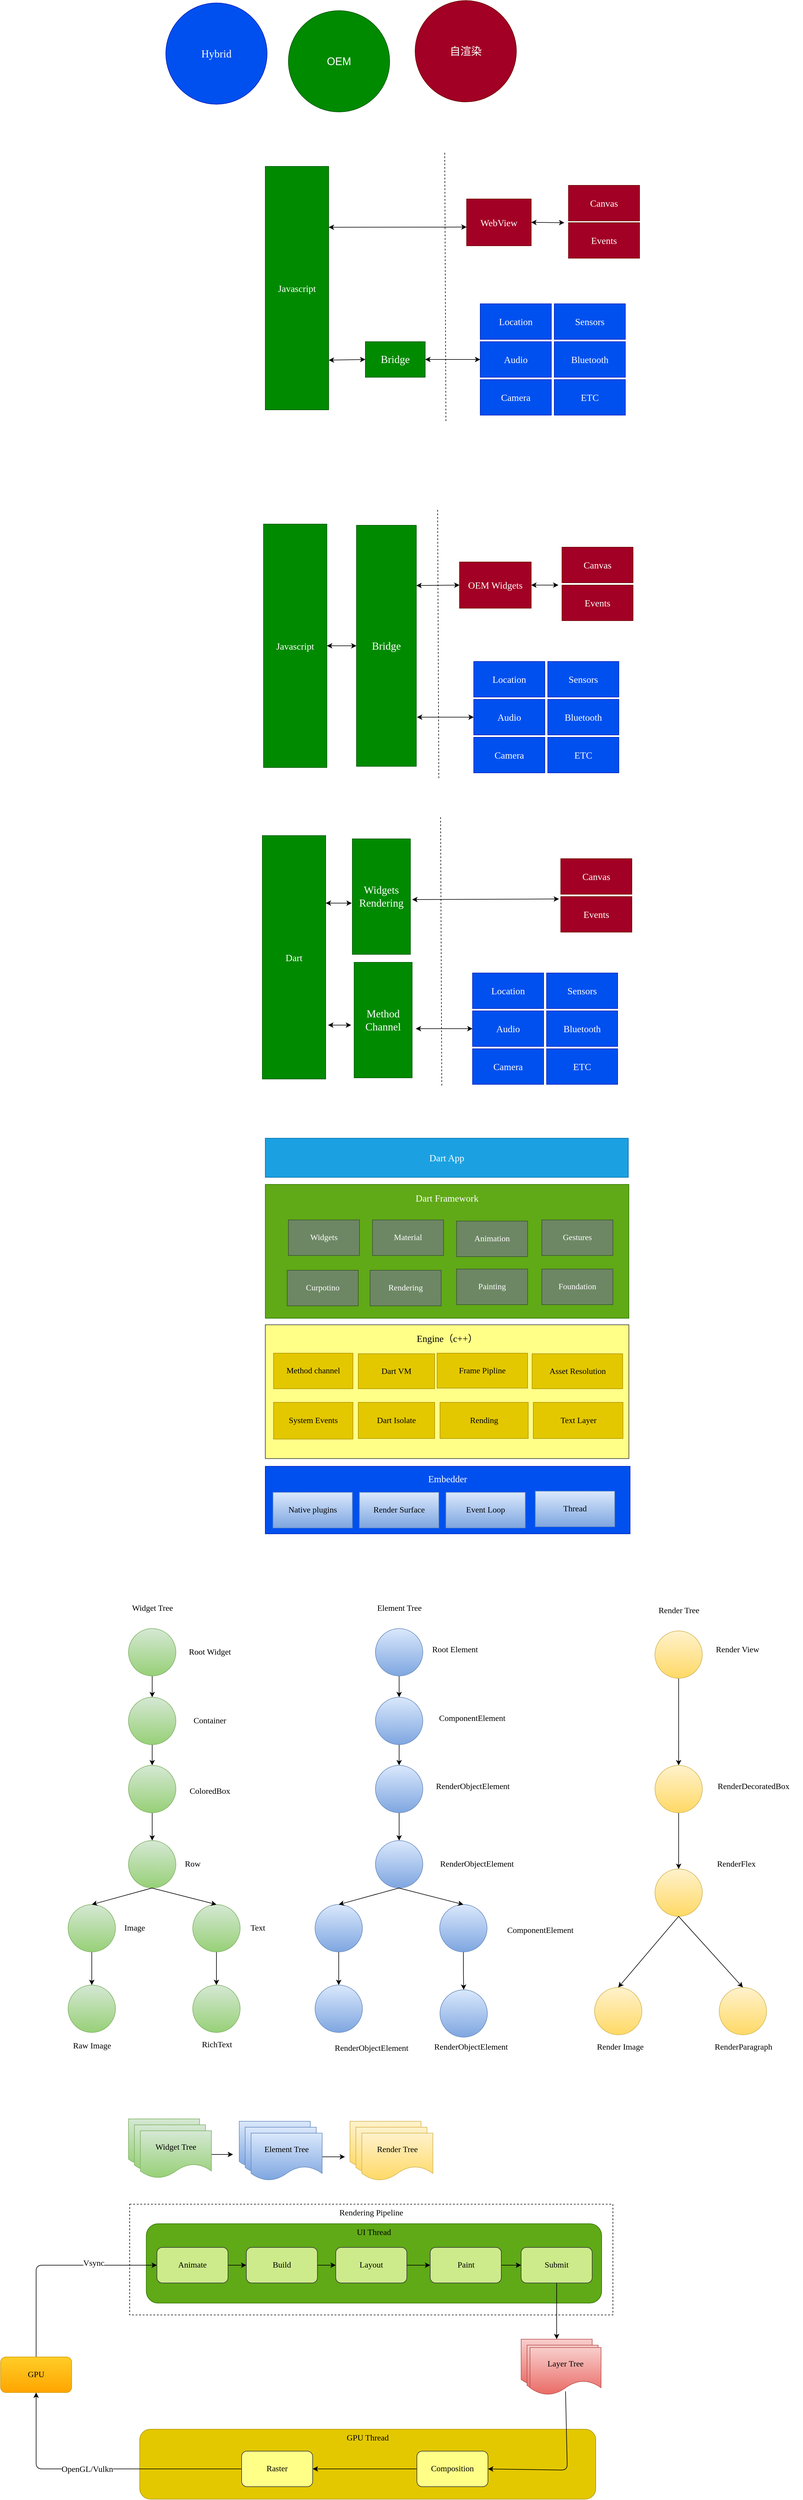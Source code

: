 <mxfile version="20.8.20" type="github"><diagram name="第 1 页" id="645tomqJiJ-OMH7EZHDi"><mxGraphModel dx="2218" dy="5778" grid="0" gridSize="10" guides="1" tooltips="1" connect="1" arrows="1" fold="1" page="0" pageScale="1" pageWidth="827" pageHeight="1169" background="#ffffff" math="0" shadow="0"><root><mxCell id="0"/><mxCell id="1" parent="0"/><mxCell id="Y0wR-rq--OCWXucIxJ9_-256" value="Rendering Pipeline" style="rounded=0;whiteSpace=wrap;html=1;fontFamily=Verdana;fontSize=14;fontColor=#000000;dashed=1;verticalAlign=top;" vertex="1" parent="1"><mxGeometry x="-285" y="-695" width="816" height="187" as="geometry"/></mxCell><mxCell id="Y0wR-rq--OCWXucIxJ9_-239" value="UI Thread" style="rounded=1;whiteSpace=wrap;html=1;fontFamily=Verdana;fontSize=14;fillColor=#60a917;fontColor=#000000;strokeColor=#2D7600;verticalAlign=top;" vertex="1" parent="1"><mxGeometry x="-257" y="-662" width="769" height="134" as="geometry"/></mxCell><mxCell id="Y0wR-rq--OCWXucIxJ9_-2" value="&lt;font style=&quot;font-size: 18px;&quot; face=&quot;Verdana&quot;&gt;Hybrid&lt;/font&gt;" style="ellipse;whiteSpace=wrap;html=1;aspect=fixed;rounded=1;fillColor=#0050ef;fontColor=#ffffff;strokeColor=#001DBC;" vertex="1" parent="1"><mxGeometry x="-224" y="-4412" width="171" height="171" as="geometry"/></mxCell><mxCell id="Y0wR-rq--OCWXucIxJ9_-3" value="&lt;font style=&quot;font-size: 18px;&quot;&gt;OEM&lt;/font&gt;" style="ellipse;whiteSpace=wrap;html=1;aspect=fixed;rounded=1;fillColor=#008a00;fontColor=#ffffff;strokeColor=#005700;" vertex="1" parent="1"><mxGeometry x="-17" y="-4399" width="171" height="171" as="geometry"/></mxCell><mxCell id="Y0wR-rq--OCWXucIxJ9_-4" value="&lt;font face=&quot;Verdana&quot; style=&quot;font-size: 18px;&quot;&gt;自渲染&lt;/font&gt;" style="ellipse;whiteSpace=wrap;html=1;aspect=fixed;rounded=1;fillColor=#a20025;fontColor=#ffffff;strokeColor=#6F0000;" vertex="1" parent="1"><mxGeometry x="197" y="-4416" width="171" height="171" as="geometry"/></mxCell><mxCell id="Y0wR-rq--OCWXucIxJ9_-6" value="Javascript" style="rounded=0;whiteSpace=wrap;html=1;fontFamily=Verdana;fontSize=16;fillColor=#008a00;fontColor=#ffffff;strokeColor=#005700;" vertex="1" parent="1"><mxGeometry x="-56" y="-4136" width="107" height="411" as="geometry"/></mxCell><mxCell id="Y0wR-rq--OCWXucIxJ9_-7" value="" style="endArrow=none;dashed=1;html=1;rounded=1;fontFamily=Verdana;fontSize=18;" edge="1" parent="1"><mxGeometry width="50" height="50" relative="1" as="geometry"><mxPoint x="249" y="-3706" as="sourcePoint"/><mxPoint x="247" y="-4159" as="targetPoint"/></mxGeometry></mxCell><mxCell id="Y0wR-rq--OCWXucIxJ9_-8" value="Bridge" style="rounded=0;whiteSpace=wrap;html=1;fontFamily=Verdana;fontSize=18;fillColor=#008a00;fontColor=#ffffff;strokeColor=#005700;" vertex="1" parent="1"><mxGeometry x="113" y="-3840" width="101" height="60" as="geometry"/></mxCell><mxCell id="Y0wR-rq--OCWXucIxJ9_-9" value="" style="endArrow=classic;startArrow=classic;html=1;rounded=1;fontFamily=Verdana;fontSize=16;entryX=0;entryY=0.5;entryDx=0;entryDy=0;exitX=1;exitY=0.796;exitDx=0;exitDy=0;exitPerimeter=0;" edge="1" parent="1" source="Y0wR-rq--OCWXucIxJ9_-6" target="Y0wR-rq--OCWXucIxJ9_-8"><mxGeometry width="50" height="50" relative="1" as="geometry"><mxPoint x="53" y="-3810" as="sourcePoint"/><mxPoint x="80" y="-3828" as="targetPoint"/></mxGeometry></mxCell><mxCell id="Y0wR-rq--OCWXucIxJ9_-10" value="Location" style="rounded=0;whiteSpace=wrap;html=1;fontFamily=Verdana;fontSize=16;fillColor=#0050ef;fontColor=#ffffff;strokeColor=#001DBC;" vertex="1" parent="1"><mxGeometry x="307" y="-3904" width="120" height="60" as="geometry"/></mxCell><mxCell id="Y0wR-rq--OCWXucIxJ9_-11" value="Audio" style="rounded=0;whiteSpace=wrap;html=1;fontFamily=Verdana;fontSize=16;fillColor=#0050ef;fontColor=#ffffff;strokeColor=#001DBC;" vertex="1" parent="1"><mxGeometry x="307" y="-3840" width="120" height="60" as="geometry"/></mxCell><mxCell id="Y0wR-rq--OCWXucIxJ9_-12" value="Camera" style="rounded=0;whiteSpace=wrap;html=1;fontFamily=Verdana;fontSize=16;fillColor=#0050ef;fontColor=#ffffff;strokeColor=#001DBC;" vertex="1" parent="1"><mxGeometry x="307" y="-3776" width="120" height="60" as="geometry"/></mxCell><mxCell id="Y0wR-rq--OCWXucIxJ9_-13" value="Sensors" style="rounded=0;whiteSpace=wrap;html=1;fontFamily=Verdana;fontSize=16;fillColor=#0050ef;fontColor=#ffffff;strokeColor=#001DBC;" vertex="1" parent="1"><mxGeometry x="432" y="-3904" width="120" height="60" as="geometry"/></mxCell><mxCell id="Y0wR-rq--OCWXucIxJ9_-14" value="Bluetooth" style="rounded=0;whiteSpace=wrap;html=1;fontFamily=Verdana;fontSize=16;fillColor=#0050ef;fontColor=#ffffff;strokeColor=#001DBC;" vertex="1" parent="1"><mxGeometry x="432" y="-3840" width="120" height="60" as="geometry"/></mxCell><mxCell id="Y0wR-rq--OCWXucIxJ9_-15" value="ETC" style="rounded=0;whiteSpace=wrap;html=1;fontFamily=Verdana;fontSize=16;fillColor=#0050ef;fontColor=#ffffff;strokeColor=#001DBC;" vertex="1" parent="1"><mxGeometry x="432" y="-3776" width="120" height="60" as="geometry"/></mxCell><mxCell id="Y0wR-rq--OCWXucIxJ9_-18" value="" style="endArrow=classic;startArrow=classic;html=1;rounded=1;fontFamily=Verdana;fontSize=16;exitX=1;exitY=0.5;exitDx=0;exitDy=0;entryX=0;entryY=0.5;entryDx=0;entryDy=0;" edge="1" parent="1" source="Y0wR-rq--OCWXucIxJ9_-8" target="Y0wR-rq--OCWXucIxJ9_-11"><mxGeometry width="50" height="50" relative="1" as="geometry"><mxPoint x="215" y="-3792" as="sourcePoint"/><mxPoint x="300" y="-3812" as="targetPoint"/></mxGeometry></mxCell><mxCell id="Y0wR-rq--OCWXucIxJ9_-20" value="WebView" style="rounded=0;whiteSpace=wrap;html=1;fontFamily=Verdana;fontSize=16;fillColor=#a20025;fontColor=#ffffff;strokeColor=#6F0000;" vertex="1" parent="1"><mxGeometry x="284" y="-4081" width="109" height="79" as="geometry"/></mxCell><mxCell id="Y0wR-rq--OCWXucIxJ9_-21" value="Canvas" style="rounded=0;whiteSpace=wrap;html=1;fontFamily=Verdana;fontSize=16;fillColor=#a20025;fontColor=#ffffff;strokeColor=#6F0000;" vertex="1" parent="1"><mxGeometry x="456" y="-4104" width="120" height="60" as="geometry"/></mxCell><mxCell id="Y0wR-rq--OCWXucIxJ9_-22" value="Events" style="rounded=0;whiteSpace=wrap;html=1;fontFamily=Verdana;fontSize=16;fillColor=#a20025;fontColor=#ffffff;strokeColor=#6F0000;" vertex="1" parent="1"><mxGeometry x="456" y="-4041" width="120" height="60" as="geometry"/></mxCell><mxCell id="Y0wR-rq--OCWXucIxJ9_-23" value="" style="endArrow=classic;startArrow=classic;html=1;rounded=1;fontFamily=Verdana;fontSize=16;exitX=1;exitY=0.25;exitDx=0;exitDy=0;entryX=0;entryY=0.6;entryDx=0;entryDy=0;entryPerimeter=0;" edge="1" parent="1" source="Y0wR-rq--OCWXucIxJ9_-6" target="Y0wR-rq--OCWXucIxJ9_-20"><mxGeometry width="50" height="50" relative="1" as="geometry"><mxPoint x="146" y="-3980" as="sourcePoint"/><mxPoint x="196" y="-4030" as="targetPoint"/></mxGeometry></mxCell><mxCell id="Y0wR-rq--OCWXucIxJ9_-25" value="" style="endArrow=classic;startArrow=classic;html=1;rounded=1;fontFamily=Verdana;fontSize=16;exitX=1;exitY=0.5;exitDx=0;exitDy=0;" edge="1" parent="1" source="Y0wR-rq--OCWXucIxJ9_-20"><mxGeometry width="50" height="50" relative="1" as="geometry"><mxPoint x="477" y="-3894" as="sourcePoint"/><mxPoint x="449" y="-4041" as="targetPoint"/></mxGeometry></mxCell><mxCell id="Y0wR-rq--OCWXucIxJ9_-46" value="Javascript" style="rounded=0;whiteSpace=wrap;html=1;fontFamily=Verdana;fontSize=16;fillColor=#008a00;fontColor=#ffffff;strokeColor=#005700;" vertex="1" parent="1"><mxGeometry x="-59" y="-3532" width="107" height="411" as="geometry"/></mxCell><mxCell id="Y0wR-rq--OCWXucIxJ9_-47" value="Bridge" style="rounded=0;whiteSpace=wrap;html=1;fontFamily=Verdana;fontSize=18;fillColor=#008a00;fontColor=#ffffff;strokeColor=#005700;" vertex="1" parent="1"><mxGeometry x="98" y="-3530" width="101" height="407" as="geometry"/></mxCell><mxCell id="Y0wR-rq--OCWXucIxJ9_-48" value="" style="endArrow=classic;startArrow=classic;html=1;rounded=1;fontFamily=Verdana;fontSize=16;entryX=0;entryY=0.5;entryDx=0;entryDy=0;exitX=1;exitY=0.5;exitDx=0;exitDy=0;" edge="1" parent="1" source="Y0wR-rq--OCWXucIxJ9_-46" target="Y0wR-rq--OCWXucIxJ9_-47"><mxGeometry width="50" height="50" relative="1" as="geometry"><mxPoint x="42" y="-3206" as="sourcePoint"/><mxPoint x="69" y="-3224" as="targetPoint"/></mxGeometry></mxCell><mxCell id="Y0wR-rq--OCWXucIxJ9_-49" value="Location" style="rounded=0;whiteSpace=wrap;html=1;fontFamily=Verdana;fontSize=16;fillColor=#0050ef;fontColor=#ffffff;strokeColor=#001DBC;" vertex="1" parent="1"><mxGeometry x="296" y="-3300" width="120" height="60" as="geometry"/></mxCell><mxCell id="Y0wR-rq--OCWXucIxJ9_-50" value="Audio" style="rounded=0;whiteSpace=wrap;html=1;fontFamily=Verdana;fontSize=16;fillColor=#0050ef;fontColor=#ffffff;strokeColor=#001DBC;" vertex="1" parent="1"><mxGeometry x="296" y="-3236" width="120" height="60" as="geometry"/></mxCell><mxCell id="Y0wR-rq--OCWXucIxJ9_-51" value="Camera" style="rounded=0;whiteSpace=wrap;html=1;fontFamily=Verdana;fontSize=16;fillColor=#0050ef;fontColor=#ffffff;strokeColor=#001DBC;" vertex="1" parent="1"><mxGeometry x="296" y="-3172" width="120" height="60" as="geometry"/></mxCell><mxCell id="Y0wR-rq--OCWXucIxJ9_-52" value="Sensors" style="rounded=0;whiteSpace=wrap;html=1;fontFamily=Verdana;fontSize=16;fillColor=#0050ef;fontColor=#ffffff;strokeColor=#001DBC;" vertex="1" parent="1"><mxGeometry x="421" y="-3300" width="120" height="60" as="geometry"/></mxCell><mxCell id="Y0wR-rq--OCWXucIxJ9_-53" value="Bluetooth" style="rounded=0;whiteSpace=wrap;html=1;fontFamily=Verdana;fontSize=16;fillColor=#0050ef;fontColor=#ffffff;strokeColor=#001DBC;" vertex="1" parent="1"><mxGeometry x="421" y="-3236" width="120" height="60" as="geometry"/></mxCell><mxCell id="Y0wR-rq--OCWXucIxJ9_-54" value="ETC" style="rounded=0;whiteSpace=wrap;html=1;fontFamily=Verdana;fontSize=16;fillColor=#0050ef;fontColor=#ffffff;strokeColor=#001DBC;" vertex="1" parent="1"><mxGeometry x="421" y="-3172" width="120" height="60" as="geometry"/></mxCell><mxCell id="Y0wR-rq--OCWXucIxJ9_-55" value="" style="endArrow=classic;startArrow=classic;html=1;rounded=1;fontFamily=Verdana;fontSize=16;entryX=0;entryY=0.5;entryDx=0;entryDy=0;" edge="1" parent="1" target="Y0wR-rq--OCWXucIxJ9_-50"><mxGeometry width="50" height="50" relative="1" as="geometry"><mxPoint x="200" y="-3206" as="sourcePoint"/><mxPoint x="290" y="-3214" as="targetPoint"/></mxGeometry></mxCell><mxCell id="Y0wR-rq--OCWXucIxJ9_-56" value="OEM Widgets" style="rounded=0;whiteSpace=wrap;html=1;fontFamily=Verdana;fontSize=16;fillColor=#a20025;fontColor=#ffffff;strokeColor=#6F0000;" vertex="1" parent="1"><mxGeometry x="272" y="-3468" width="121" height="78" as="geometry"/></mxCell><mxCell id="Y0wR-rq--OCWXucIxJ9_-57" value="Canvas" style="rounded=0;whiteSpace=wrap;html=1;fontFamily=Verdana;fontSize=16;fillColor=#a20025;fontColor=#ffffff;strokeColor=#6F0000;" vertex="1" parent="1"><mxGeometry x="445" y="-3493" width="120" height="60" as="geometry"/></mxCell><mxCell id="Y0wR-rq--OCWXucIxJ9_-58" value="Events" style="rounded=0;whiteSpace=wrap;html=1;fontFamily=Verdana;fontSize=16;fillColor=#a20025;fontColor=#ffffff;strokeColor=#6F0000;" vertex="1" parent="1"><mxGeometry x="445" y="-3429" width="120" height="60" as="geometry"/></mxCell><mxCell id="Y0wR-rq--OCWXucIxJ9_-59" value="" style="endArrow=classic;startArrow=classic;html=1;rounded=1;fontFamily=Verdana;fontSize=16;exitX=1;exitY=0.25;exitDx=0;exitDy=0;entryX=0;entryY=0.5;entryDx=0;entryDy=0;" edge="1" parent="1" source="Y0wR-rq--OCWXucIxJ9_-47" target="Y0wR-rq--OCWXucIxJ9_-56"><mxGeometry width="50" height="50" relative="1" as="geometry"><mxPoint x="207" y="-3435" as="sourcePoint"/><mxPoint x="277" y="-3437" as="targetPoint"/></mxGeometry></mxCell><mxCell id="Y0wR-rq--OCWXucIxJ9_-60" value="" style="endArrow=classic;startArrow=classic;html=1;rounded=1;fontFamily=Verdana;fontSize=16;exitX=1;exitY=0.5;exitDx=0;exitDy=0;" edge="1" parent="1" source="Y0wR-rq--OCWXucIxJ9_-56"><mxGeometry width="50" height="50" relative="1" as="geometry"><mxPoint x="466" y="-3290" as="sourcePoint"/><mxPoint x="439" y="-3429" as="targetPoint"/></mxGeometry></mxCell><mxCell id="Y0wR-rq--OCWXucIxJ9_-61" value="" style="endArrow=none;dashed=1;html=1;rounded=1;fontFamily=Verdana;fontSize=18;" edge="1" parent="1"><mxGeometry width="50" height="50" relative="1" as="geometry"><mxPoint x="237" y="-3103" as="sourcePoint"/><mxPoint x="235" y="-3556" as="targetPoint"/></mxGeometry></mxCell><mxCell id="Y0wR-rq--OCWXucIxJ9_-65" value="Dart" style="rounded=0;whiteSpace=wrap;html=1;fontFamily=Verdana;fontSize=16;fillColor=#008a00;fontColor=#ffffff;strokeColor=#005700;" vertex="1" parent="1"><mxGeometry x="-61" y="-3006" width="107" height="411" as="geometry"/></mxCell><mxCell id="Y0wR-rq--OCWXucIxJ9_-66" value="Method&lt;br&gt;Channel" style="rounded=0;whiteSpace=wrap;html=1;fontFamily=Verdana;fontSize=18;fillColor=#008a00;fontColor=#ffffff;strokeColor=#005700;" vertex="1" parent="1"><mxGeometry x="94" y="-2792" width="98" height="195" as="geometry"/></mxCell><mxCell id="Y0wR-rq--OCWXucIxJ9_-67" value="" style="endArrow=classic;startArrow=classic;html=1;rounded=1;fontFamily=Verdana;fontSize=16;" edge="1" parent="1"><mxGeometry width="50" height="50" relative="1" as="geometry"><mxPoint x="50" y="-2686" as="sourcePoint"/><mxPoint x="89" y="-2686" as="targetPoint"/></mxGeometry></mxCell><mxCell id="Y0wR-rq--OCWXucIxJ9_-68" value="Location" style="rounded=0;whiteSpace=wrap;html=1;fontFamily=Verdana;fontSize=16;fillColor=#0050ef;fontColor=#ffffff;strokeColor=#001DBC;" vertex="1" parent="1"><mxGeometry x="294" y="-2774" width="120" height="60" as="geometry"/></mxCell><mxCell id="Y0wR-rq--OCWXucIxJ9_-69" value="Audio" style="rounded=0;whiteSpace=wrap;html=1;fontFamily=Verdana;fontSize=16;fillColor=#0050ef;fontColor=#ffffff;strokeColor=#001DBC;" vertex="1" parent="1"><mxGeometry x="294" y="-2710" width="120" height="60" as="geometry"/></mxCell><mxCell id="Y0wR-rq--OCWXucIxJ9_-70" value="Camera" style="rounded=0;whiteSpace=wrap;html=1;fontFamily=Verdana;fontSize=16;fillColor=#0050ef;fontColor=#ffffff;strokeColor=#001DBC;" vertex="1" parent="1"><mxGeometry x="294" y="-2646" width="120" height="60" as="geometry"/></mxCell><mxCell id="Y0wR-rq--OCWXucIxJ9_-71" value="Sensors" style="rounded=0;whiteSpace=wrap;html=1;fontFamily=Verdana;fontSize=16;fillColor=#0050ef;fontColor=#ffffff;strokeColor=#001DBC;" vertex="1" parent="1"><mxGeometry x="419" y="-2774" width="120" height="60" as="geometry"/></mxCell><mxCell id="Y0wR-rq--OCWXucIxJ9_-72" value="Bluetooth" style="rounded=0;whiteSpace=wrap;html=1;fontFamily=Verdana;fontSize=16;fillColor=#0050ef;fontColor=#ffffff;strokeColor=#001DBC;" vertex="1" parent="1"><mxGeometry x="419" y="-2710" width="120" height="60" as="geometry"/></mxCell><mxCell id="Y0wR-rq--OCWXucIxJ9_-73" value="ETC" style="rounded=0;whiteSpace=wrap;html=1;fontFamily=Verdana;fontSize=16;fillColor=#0050ef;fontColor=#ffffff;strokeColor=#001DBC;" vertex="1" parent="1"><mxGeometry x="419" y="-2646" width="120" height="60" as="geometry"/></mxCell><mxCell id="Y0wR-rq--OCWXucIxJ9_-74" value="" style="endArrow=classic;startArrow=classic;html=1;rounded=1;fontFamily=Verdana;fontSize=16;entryX=0;entryY=0.5;entryDx=0;entryDy=0;" edge="1" parent="1" target="Y0wR-rq--OCWXucIxJ9_-69"><mxGeometry width="50" height="50" relative="1" as="geometry"><mxPoint x="198" y="-2680" as="sourcePoint"/><mxPoint x="288" y="-2688" as="targetPoint"/></mxGeometry></mxCell><mxCell id="Y0wR-rq--OCWXucIxJ9_-76" value="Canvas" style="rounded=0;whiteSpace=wrap;html=1;fontFamily=Verdana;fontSize=16;fillColor=#a20025;fontColor=#ffffff;strokeColor=#6F0000;" vertex="1" parent="1"><mxGeometry x="443" y="-2967" width="120" height="60" as="geometry"/></mxCell><mxCell id="Y0wR-rq--OCWXucIxJ9_-77" value="Events" style="rounded=0;whiteSpace=wrap;html=1;fontFamily=Verdana;fontSize=16;fillColor=#a20025;fontColor=#ffffff;strokeColor=#6F0000;" vertex="1" parent="1"><mxGeometry x="443" y="-2903" width="120" height="60" as="geometry"/></mxCell><mxCell id="Y0wR-rq--OCWXucIxJ9_-80" value="" style="endArrow=none;dashed=1;html=1;rounded=1;fontFamily=Verdana;fontSize=18;" edge="1" parent="1"><mxGeometry width="50" height="50" relative="1" as="geometry"><mxPoint x="242" y="-2584" as="sourcePoint"/><mxPoint x="240" y="-3037" as="targetPoint"/></mxGeometry></mxCell><mxCell id="Y0wR-rq--OCWXucIxJ9_-83" value="" style="endArrow=none;startArrow=classic;html=1;rounded=1;fontFamily=Verdana;fontSize=16;entryX=0;entryY=0.5;entryDx=0;entryDy=0;" edge="1" parent="1" target="Y0wR-rq--OCWXucIxJ9_-82"><mxGeometry width="50" height="50" relative="1" as="geometry"><mxPoint x="174" y="-2917" as="sourcePoint"/><mxPoint x="270" y="-2903" as="targetPoint"/></mxGeometry></mxCell><mxCell id="Y0wR-rq--OCWXucIxJ9_-82" value="Widgets&lt;br&gt;Rendering" style="rounded=0;whiteSpace=wrap;html=1;fontFamily=Verdana;fontSize=18;fillColor=#008a00;fontColor=#ffffff;strokeColor=#005700;" vertex="1" parent="1"><mxGeometry x="91" y="-3000.5" width="98" height="195" as="geometry"/></mxCell><mxCell id="Y0wR-rq--OCWXucIxJ9_-84" value="" style="endArrow=classic;startArrow=classic;html=1;rounded=1;fontFamily=Verdana;fontSize=16;exitX=1;exitY=0.25;exitDx=0;exitDy=0;" edge="1" parent="1"><mxGeometry width="50" height="50" relative="1" as="geometry"><mxPoint x="192" y="-2898" as="sourcePoint"/><mxPoint x="440" y="-2899" as="targetPoint"/></mxGeometry></mxCell><mxCell id="Y0wR-rq--OCWXucIxJ9_-85" value="" style="endArrow=classic;startArrow=classic;html=1;rounded=1;fontFamily=Verdana;fontSize=16;exitX=1;exitY=0.5;exitDx=0;exitDy=0;" edge="1" parent="1"><mxGeometry width="50" height="50" relative="1" as="geometry"><mxPoint x="46" y="-2892" as="sourcePoint"/><mxPoint x="90" y="-2892" as="targetPoint"/></mxGeometry></mxCell><mxCell id="Y0wR-rq--OCWXucIxJ9_-86" value="Dart App" style="rounded=0;whiteSpace=wrap;html=1;fontFamily=Verdana;fontSize=16;fillColor=#1ba1e2;fontColor=#ffffff;strokeColor=#006EAF;" vertex="1" parent="1"><mxGeometry x="-56" y="-2495" width="613" height="66" as="geometry"/></mxCell><mxCell id="Y0wR-rq--OCWXucIxJ9_-87" value="" style="rounded=0;whiteSpace=wrap;html=1;fontFamily=Verdana;fontSize=16;" vertex="1" parent="1"><mxGeometry x="272" y="-2313" width="120" height="60" as="geometry"/></mxCell><mxCell id="Y0wR-rq--OCWXucIxJ9_-88" value="Dart Framework" style="rounded=0;whiteSpace=wrap;html=1;fontFamily=Verdana;fontSize=16;fillColor=#60a917;fontColor=#ffffff;strokeColor=#2D7600;verticalAlign=top;spacingTop=7;" vertex="1" parent="1"><mxGeometry x="-56" y="-2417" width="614" height="226" as="geometry"/></mxCell><mxCell id="Y0wR-rq--OCWXucIxJ9_-89" value="Widgets" style="rounded=0;whiteSpace=wrap;html=1;fontFamily=Verdana;fontSize=14;fillColor=#6d8764;fontColor=#ffffff;strokeColor=#3A5431;" vertex="1" parent="1"><mxGeometry x="-17" y="-2357" width="120" height="60" as="geometry"/></mxCell><mxCell id="Y0wR-rq--OCWXucIxJ9_-90" value="Material" style="rounded=0;whiteSpace=wrap;html=1;fontFamily=Verdana;fontSize=14;fillColor=#6d8764;fontColor=#ffffff;strokeColor=#3A5431;" vertex="1" parent="1"><mxGeometry x="125" y="-2357" width="120" height="60" as="geometry"/></mxCell><mxCell id="Y0wR-rq--OCWXucIxJ9_-92" value="Animation" style="rounded=0;whiteSpace=wrap;html=1;fontFamily=Verdana;fontSize=14;fillColor=#6d8764;fontColor=#ffffff;strokeColor=#3A5431;" vertex="1" parent="1"><mxGeometry x="267" y="-2355" width="120" height="60" as="geometry"/></mxCell><mxCell id="Y0wR-rq--OCWXucIxJ9_-93" value="Gestures" style="rounded=0;whiteSpace=wrap;html=1;fontFamily=Verdana;fontSize=14;fillColor=#6d8764;fontColor=#ffffff;strokeColor=#3A5431;" vertex="1" parent="1"><mxGeometry x="411" y="-2357" width="120" height="60" as="geometry"/></mxCell><mxCell id="Y0wR-rq--OCWXucIxJ9_-94" value="Curpotino" style="rounded=0;whiteSpace=wrap;html=1;fontFamily=Verdana;fontSize=14;fillColor=#6d8764;fontColor=#ffffff;strokeColor=#3A5431;" vertex="1" parent="1"><mxGeometry x="-19" y="-2272" width="120" height="60" as="geometry"/></mxCell><mxCell id="Y0wR-rq--OCWXucIxJ9_-95" value="Rendering" style="rounded=0;whiteSpace=wrap;html=1;fontFamily=Verdana;fontSize=14;fillColor=#6d8764;fontColor=#ffffff;strokeColor=#3A5431;" vertex="1" parent="1"><mxGeometry x="121" y="-2272" width="120" height="60" as="geometry"/></mxCell><mxCell id="Y0wR-rq--OCWXucIxJ9_-96" value="Painting" style="rounded=0;whiteSpace=wrap;html=1;fontFamily=Verdana;fontSize=14;fillColor=#6d8764;fontColor=#ffffff;strokeColor=#3A5431;" vertex="1" parent="1"><mxGeometry x="267" y="-2274" width="120" height="60" as="geometry"/></mxCell><mxCell id="Y0wR-rq--OCWXucIxJ9_-97" value="Foundation" style="rounded=0;whiteSpace=wrap;html=1;fontFamily=Verdana;fontSize=14;fillColor=#6d8764;fontColor=#ffffff;strokeColor=#3A5431;" vertex="1" parent="1"><mxGeometry x="411" y="-2274" width="120" height="60" as="geometry"/></mxCell><mxCell id="Y0wR-rq--OCWXucIxJ9_-98" value="Engine（c++）" style="rounded=0;whiteSpace=wrap;html=1;fontFamily=Verdana;fontSize=16;fillColor=#ffff88;strokeColor=#36393d;verticalAlign=top;spacingTop=7;" vertex="1" parent="1"><mxGeometry x="-56" y="-2180" width="614" height="226" as="geometry"/></mxCell><mxCell id="Y0wR-rq--OCWXucIxJ9_-99" value="Method channel" style="rounded=0;whiteSpace=wrap;html=1;fontFamily=Verdana;fontSize=14;fillColor=#e3c800;strokeColor=#B09500;fontColor=#000000;" vertex="1" parent="1"><mxGeometry x="-42" y="-2132" width="134" height="60" as="geometry"/></mxCell><mxCell id="Y0wR-rq--OCWXucIxJ9_-100" value="Dart VM" style="rounded=0;whiteSpace=wrap;html=1;fontFamily=Verdana;fontSize=14;fillColor=#e3c800;strokeColor=#B09500;fontColor=#000000;" vertex="1" parent="1"><mxGeometry x="101" y="-2131" width="129" height="59" as="geometry"/></mxCell><mxCell id="Y0wR-rq--OCWXucIxJ9_-102" value="Frame Pipline" style="rounded=0;whiteSpace=wrap;html=1;fontFamily=Verdana;fontSize=14;fillColor=#e3c800;strokeColor=#B09500;fontColor=#000000;" vertex="1" parent="1"><mxGeometry x="234" y="-2132" width="153" height="59" as="geometry"/></mxCell><mxCell id="Y0wR-rq--OCWXucIxJ9_-103" value="Asset Resolution" style="rounded=0;whiteSpace=wrap;html=1;fontFamily=Verdana;fontSize=14;fillColor=#e3c800;strokeColor=#B09500;fontColor=#000000;" vertex="1" parent="1"><mxGeometry x="394.5" y="-2131" width="153" height="59" as="geometry"/></mxCell><mxCell id="Y0wR-rq--OCWXucIxJ9_-104" value="System Events" style="rounded=0;whiteSpace=wrap;html=1;fontFamily=Verdana;fontSize=14;fillColor=#e3c800;strokeColor=#B09500;fontColor=#000000;" vertex="1" parent="1"><mxGeometry x="-42" y="-2049" width="134" height="62" as="geometry"/></mxCell><mxCell id="Y0wR-rq--OCWXucIxJ9_-105" value="Dart Isolate" style="rounded=0;whiteSpace=wrap;html=1;fontFamily=Verdana;fontSize=14;fillColor=#e3c800;strokeColor=#B09500;fontColor=#000000;" vertex="1" parent="1"><mxGeometry x="101" y="-2049" width="129" height="61" as="geometry"/></mxCell><mxCell id="Y0wR-rq--OCWXucIxJ9_-106" value="Rending" style="rounded=0;whiteSpace=wrap;html=1;fontFamily=Verdana;fontSize=14;fillColor=#e3c800;strokeColor=#B09500;fontColor=#000000;" vertex="1" parent="1"><mxGeometry x="239" y="-2049" width="149" height="61" as="geometry"/></mxCell><mxCell id="Y0wR-rq--OCWXucIxJ9_-107" value="Text Layer" style="rounded=0;whiteSpace=wrap;html=1;fontFamily=Verdana;fontSize=14;fillColor=#e3c800;strokeColor=#B09500;fontColor=#000000;" vertex="1" parent="1"><mxGeometry x="396.5" y="-2049" width="151.5" height="61" as="geometry"/></mxCell><mxCell id="Y0wR-rq--OCWXucIxJ9_-108" value="Embedder" style="rounded=0;whiteSpace=wrap;html=1;fontFamily=Verdana;fontSize=16;fillColor=#0050ef;strokeColor=#001DBC;verticalAlign=top;spacingTop=5;fontColor=#ffffff;" vertex="1" parent="1"><mxGeometry x="-56" y="-1941" width="616" height="114" as="geometry"/></mxCell><mxCell id="Y0wR-rq--OCWXucIxJ9_-109" value="Native plugins" style="rounded=0;whiteSpace=wrap;html=1;fontFamily=Verdana;fontSize=14;fillColor=#dae8fc;strokeColor=#6c8ebf;gradientColor=#7ea6e0;" vertex="1" parent="1"><mxGeometry x="-43" y="-1897" width="134" height="60" as="geometry"/></mxCell><mxCell id="Y0wR-rq--OCWXucIxJ9_-110" value="Render Surface" style="rounded=0;whiteSpace=wrap;html=1;fontFamily=Verdana;fontSize=14;fillColor=#dae8fc;strokeColor=#6c8ebf;gradientColor=#7ea6e0;" vertex="1" parent="1"><mxGeometry x="103" y="-1897" width="134" height="60" as="geometry"/></mxCell><mxCell id="Y0wR-rq--OCWXucIxJ9_-111" value="Event Loop" style="rounded=0;whiteSpace=wrap;html=1;fontFamily=Verdana;fontSize=14;fillColor=#dae8fc;strokeColor=#6c8ebf;gradientColor=#7ea6e0;" vertex="1" parent="1"><mxGeometry x="249" y="-1897" width="134" height="60" as="geometry"/></mxCell><mxCell id="Y0wR-rq--OCWXucIxJ9_-112" value="Thread" style="rounded=0;whiteSpace=wrap;html=1;fontFamily=Verdana;fontSize=14;fillColor=#dae8fc;strokeColor=#6c8ebf;gradientColor=#7ea6e0;" vertex="1" parent="1"><mxGeometry x="400" y="-1899" width="134" height="60" as="geometry"/></mxCell><mxCell id="Y0wR-rq--OCWXucIxJ9_-125" style="edgeStyle=orthogonalEdgeStyle;rounded=1;orthogonalLoop=1;jettySize=auto;html=1;exitX=0.5;exitY=1;exitDx=0;exitDy=0;entryX=0.5;entryY=0;entryDx=0;entryDy=0;fontFamily=Verdana;fontSize=14;" edge="1" parent="1" source="Y0wR-rq--OCWXucIxJ9_-117" target="Y0wR-rq--OCWXucIxJ9_-118"><mxGeometry relative="1" as="geometry"/></mxCell><mxCell id="Y0wR-rq--OCWXucIxJ9_-117" value="" style="ellipse;whiteSpace=wrap;html=1;aspect=fixed;rounded=0;fontFamily=Verdana;fontSize=14;fillColor=#d5e8d4;gradientColor=#97d077;strokeColor=#82b366;" vertex="1" parent="1"><mxGeometry x="-287" y="-1667" width="80" height="80" as="geometry"/></mxCell><mxCell id="Y0wR-rq--OCWXucIxJ9_-126" value="" style="edgeStyle=orthogonalEdgeStyle;rounded=1;orthogonalLoop=1;jettySize=auto;html=1;fontFamily=Verdana;fontSize=14;" edge="1" parent="1" source="Y0wR-rq--OCWXucIxJ9_-118" target="Y0wR-rq--OCWXucIxJ9_-119"><mxGeometry relative="1" as="geometry"/></mxCell><mxCell id="Y0wR-rq--OCWXucIxJ9_-118" value="" style="ellipse;whiteSpace=wrap;html=1;aspect=fixed;rounded=0;fontFamily=Verdana;fontSize=14;fillColor=#d5e8d4;gradientColor=#97d077;strokeColor=#82b366;" vertex="1" parent="1"><mxGeometry x="-287" y="-1551" width="80" height="80" as="geometry"/></mxCell><mxCell id="Y0wR-rq--OCWXucIxJ9_-133" style="edgeStyle=orthogonalEdgeStyle;rounded=1;orthogonalLoop=1;jettySize=auto;html=1;exitX=0.5;exitY=1;exitDx=0;exitDy=0;entryX=0.5;entryY=0;entryDx=0;entryDy=0;fontFamily=Verdana;fontSize=14;" edge="1" parent="1" source="Y0wR-rq--OCWXucIxJ9_-119" target="Y0wR-rq--OCWXucIxJ9_-120"><mxGeometry relative="1" as="geometry"/></mxCell><mxCell id="Y0wR-rq--OCWXucIxJ9_-119" value="" style="ellipse;whiteSpace=wrap;html=1;aspect=fixed;rounded=0;fontFamily=Verdana;fontSize=14;fillColor=#d5e8d4;gradientColor=#97d077;strokeColor=#82b366;" vertex="1" parent="1"><mxGeometry x="-287" y="-1436" width="80" height="80" as="geometry"/></mxCell><mxCell id="Y0wR-rq--OCWXucIxJ9_-120" value="" style="ellipse;whiteSpace=wrap;html=1;aspect=fixed;rounded=0;fontFamily=Verdana;fontSize=14;fillColor=#d5e8d4;gradientColor=#97d077;strokeColor=#82b366;" vertex="1" parent="1"><mxGeometry x="-287" y="-1309" width="80" height="80" as="geometry"/></mxCell><mxCell id="Y0wR-rq--OCWXucIxJ9_-135" style="edgeStyle=orthogonalEdgeStyle;rounded=1;orthogonalLoop=1;jettySize=auto;html=1;exitX=0.5;exitY=1;exitDx=0;exitDy=0;entryX=0.5;entryY=0;entryDx=0;entryDy=0;fontFamily=Verdana;fontSize=14;" edge="1" parent="1" source="Y0wR-rq--OCWXucIxJ9_-121" target="Y0wR-rq--OCWXucIxJ9_-123"><mxGeometry relative="1" as="geometry"/></mxCell><mxCell id="Y0wR-rq--OCWXucIxJ9_-121" value="" style="ellipse;whiteSpace=wrap;html=1;aspect=fixed;rounded=0;fontFamily=Verdana;fontSize=14;fillColor=#d5e8d4;gradientColor=#97d077;strokeColor=#82b366;" vertex="1" parent="1"><mxGeometry x="-389" y="-1201" width="80" height="80" as="geometry"/></mxCell><mxCell id="Y0wR-rq--OCWXucIxJ9_-136" style="edgeStyle=orthogonalEdgeStyle;rounded=1;orthogonalLoop=1;jettySize=auto;html=1;exitX=0.5;exitY=1;exitDx=0;exitDy=0;entryX=0.5;entryY=0;entryDx=0;entryDy=0;fontFamily=Verdana;fontSize=14;" edge="1" parent="1" source="Y0wR-rq--OCWXucIxJ9_-122" target="Y0wR-rq--OCWXucIxJ9_-124"><mxGeometry relative="1" as="geometry"/></mxCell><mxCell id="Y0wR-rq--OCWXucIxJ9_-122" value="" style="ellipse;whiteSpace=wrap;html=1;aspect=fixed;rounded=0;fontFamily=Verdana;fontSize=14;fillColor=#d5e8d4;gradientColor=#97d077;strokeColor=#82b366;" vertex="1" parent="1"><mxGeometry x="-178.5" y="-1201" width="80" height="80" as="geometry"/></mxCell><mxCell id="Y0wR-rq--OCWXucIxJ9_-123" value="" style="ellipse;whiteSpace=wrap;html=1;aspect=fixed;rounded=0;fontFamily=Verdana;fontSize=14;fillColor=#d5e8d4;gradientColor=#97d077;strokeColor=#82b366;" vertex="1" parent="1"><mxGeometry x="-389" y="-1065" width="80" height="80" as="geometry"/></mxCell><mxCell id="Y0wR-rq--OCWXucIxJ9_-124" value="" style="ellipse;whiteSpace=wrap;html=1;aspect=fixed;rounded=0;fontFamily=Verdana;fontSize=14;fillColor=#d5e8d4;gradientColor=#97d077;strokeColor=#82b366;" vertex="1" parent="1"><mxGeometry x="-178.5" y="-1065" width="80" height="80" as="geometry"/></mxCell><mxCell id="Y0wR-rq--OCWXucIxJ9_-132" value="" style="endArrow=classic;html=1;rounded=1;fontFamily=Verdana;fontSize=14;exitX=0.5;exitY=1;exitDx=0;exitDy=0;entryX=0.5;entryY=0;entryDx=0;entryDy=0;" edge="1" parent="1" source="Y0wR-rq--OCWXucIxJ9_-120" target="Y0wR-rq--OCWXucIxJ9_-121"><mxGeometry width="50" height="50" relative="1" as="geometry"><mxPoint x="-437" y="-1194" as="sourcePoint"/><mxPoint x="-387" y="-1244" as="targetPoint"/></mxGeometry></mxCell><mxCell id="Y0wR-rq--OCWXucIxJ9_-134" value="" style="endArrow=classic;html=1;rounded=1;fontFamily=Verdana;fontSize=14;entryX=0.5;entryY=0;entryDx=0;entryDy=0;" edge="1" parent="1" target="Y0wR-rq--OCWXucIxJ9_-122"><mxGeometry width="50" height="50" relative="1" as="geometry"><mxPoint x="-248" y="-1229" as="sourcePoint"/><mxPoint x="-329" y="-1191" as="targetPoint"/></mxGeometry></mxCell><mxCell id="Y0wR-rq--OCWXucIxJ9_-137" value="Widget Tree" style="text;html=1;align=center;verticalAlign=middle;resizable=0;points=[];autosize=1;strokeColor=none;fillColor=none;fontSize=14;fontFamily=Verdana;" vertex="1" parent="1"><mxGeometry x="-298" y="-1716" width="102" height="29" as="geometry"/></mxCell><mxCell id="Y0wR-rq--OCWXucIxJ9_-138" style="edgeStyle=orthogonalEdgeStyle;rounded=1;orthogonalLoop=1;jettySize=auto;html=1;exitX=0.5;exitY=1;exitDx=0;exitDy=0;entryX=0.5;entryY=0;entryDx=0;entryDy=0;fontFamily=Verdana;fontSize=14;" edge="1" parent="1" source="Y0wR-rq--OCWXucIxJ9_-139" target="Y0wR-rq--OCWXucIxJ9_-141"><mxGeometry relative="1" as="geometry"/></mxCell><mxCell id="Y0wR-rq--OCWXucIxJ9_-139" value="" style="ellipse;whiteSpace=wrap;html=1;aspect=fixed;rounded=0;fontFamily=Verdana;fontSize=14;fillColor=#dae8fc;gradientColor=#7ea6e0;strokeColor=#6c8ebf;" vertex="1" parent="1"><mxGeometry x="130" y="-1667" width="80" height="80" as="geometry"/></mxCell><mxCell id="Y0wR-rq--OCWXucIxJ9_-140" value="" style="edgeStyle=orthogonalEdgeStyle;rounded=1;orthogonalLoop=1;jettySize=auto;html=1;fontFamily=Verdana;fontSize=14;" edge="1" parent="1" source="Y0wR-rq--OCWXucIxJ9_-141" target="Y0wR-rq--OCWXucIxJ9_-143"><mxGeometry relative="1" as="geometry"/></mxCell><mxCell id="Y0wR-rq--OCWXucIxJ9_-141" value="" style="ellipse;whiteSpace=wrap;html=1;aspect=fixed;rounded=0;fontFamily=Verdana;fontSize=14;fillColor=#dae8fc;gradientColor=#7ea6e0;strokeColor=#6c8ebf;" vertex="1" parent="1"><mxGeometry x="130" y="-1551" width="80" height="80" as="geometry"/></mxCell><mxCell id="Y0wR-rq--OCWXucIxJ9_-142" style="edgeStyle=orthogonalEdgeStyle;rounded=1;orthogonalLoop=1;jettySize=auto;html=1;exitX=0.5;exitY=1;exitDx=0;exitDy=0;entryX=0.5;entryY=0;entryDx=0;entryDy=0;fontFamily=Verdana;fontSize=14;" edge="1" parent="1" source="Y0wR-rq--OCWXucIxJ9_-143" target="Y0wR-rq--OCWXucIxJ9_-144"><mxGeometry relative="1" as="geometry"/></mxCell><mxCell id="Y0wR-rq--OCWXucIxJ9_-143" value="" style="ellipse;whiteSpace=wrap;html=1;aspect=fixed;rounded=0;fontFamily=Verdana;fontSize=14;fillColor=#dae8fc;gradientColor=#7ea6e0;strokeColor=#6c8ebf;" vertex="1" parent="1"><mxGeometry x="130" y="-1436" width="80" height="80" as="geometry"/></mxCell><mxCell id="Y0wR-rq--OCWXucIxJ9_-144" value="" style="ellipse;whiteSpace=wrap;html=1;aspect=fixed;rounded=0;fontFamily=Verdana;fontSize=14;fillColor=#dae8fc;gradientColor=#7ea6e0;strokeColor=#6c8ebf;" vertex="1" parent="1"><mxGeometry x="130" y="-1309" width="80" height="80" as="geometry"/></mxCell><mxCell id="Y0wR-rq--OCWXucIxJ9_-145" style="edgeStyle=orthogonalEdgeStyle;rounded=1;orthogonalLoop=1;jettySize=auto;html=1;exitX=0.5;exitY=1;exitDx=0;exitDy=0;entryX=0.5;entryY=0;entryDx=0;entryDy=0;fontFamily=Verdana;fontSize=14;" edge="1" parent="1" source="Y0wR-rq--OCWXucIxJ9_-146" target="Y0wR-rq--OCWXucIxJ9_-149"><mxGeometry relative="1" as="geometry"/></mxCell><mxCell id="Y0wR-rq--OCWXucIxJ9_-146" value="" style="ellipse;whiteSpace=wrap;html=1;aspect=fixed;rounded=0;fontFamily=Verdana;fontSize=14;fillColor=#dae8fc;gradientColor=#7ea6e0;strokeColor=#6c8ebf;" vertex="1" parent="1"><mxGeometry x="28" y="-1201" width="80" height="80" as="geometry"/></mxCell><mxCell id="Y0wR-rq--OCWXucIxJ9_-147" style="edgeStyle=orthogonalEdgeStyle;rounded=1;orthogonalLoop=1;jettySize=auto;html=1;exitX=0.5;exitY=1;exitDx=0;exitDy=0;entryX=0.5;entryY=0;entryDx=0;entryDy=0;fontFamily=Verdana;fontSize=14;" edge="1" parent="1" source="Y0wR-rq--OCWXucIxJ9_-148" target="Y0wR-rq--OCWXucIxJ9_-150"><mxGeometry relative="1" as="geometry"/></mxCell><mxCell id="Y0wR-rq--OCWXucIxJ9_-148" value="" style="ellipse;whiteSpace=wrap;html=1;aspect=fixed;rounded=0;fontFamily=Verdana;fontSize=14;fillColor=#dae8fc;gradientColor=#7ea6e0;strokeColor=#6c8ebf;" vertex="1" parent="1"><mxGeometry x="238.5" y="-1201" width="80" height="80" as="geometry"/></mxCell><mxCell id="Y0wR-rq--OCWXucIxJ9_-149" value="" style="ellipse;whiteSpace=wrap;html=1;aspect=fixed;rounded=0;fontFamily=Verdana;fontSize=14;fillColor=#dae8fc;gradientColor=#7ea6e0;strokeColor=#6c8ebf;" vertex="1" parent="1"><mxGeometry x="28" y="-1065" width="80" height="80" as="geometry"/></mxCell><mxCell id="Y0wR-rq--OCWXucIxJ9_-150" value="" style="ellipse;whiteSpace=wrap;html=1;aspect=fixed;rounded=0;fontFamily=Verdana;fontSize=14;fillColor=#dae8fc;gradientColor=#7ea6e0;strokeColor=#6c8ebf;" vertex="1" parent="1"><mxGeometry x="239" y="-1057" width="80" height="80" as="geometry"/></mxCell><mxCell id="Y0wR-rq--OCWXucIxJ9_-151" value="" style="endArrow=classic;html=1;rounded=1;fontFamily=Verdana;fontSize=14;exitX=0.5;exitY=1;exitDx=0;exitDy=0;entryX=0.5;entryY=0;entryDx=0;entryDy=0;" edge="1" parent="1" source="Y0wR-rq--OCWXucIxJ9_-144" target="Y0wR-rq--OCWXucIxJ9_-146"><mxGeometry width="50" height="50" relative="1" as="geometry"><mxPoint x="-20" y="-1194" as="sourcePoint"/><mxPoint x="30" y="-1244" as="targetPoint"/></mxGeometry></mxCell><mxCell id="Y0wR-rq--OCWXucIxJ9_-152" value="" style="endArrow=classic;html=1;rounded=1;fontFamily=Verdana;fontSize=14;entryX=0.5;entryY=0;entryDx=0;entryDy=0;" edge="1" parent="1" target="Y0wR-rq--OCWXucIxJ9_-148"><mxGeometry width="50" height="50" relative="1" as="geometry"><mxPoint x="169" y="-1229" as="sourcePoint"/><mxPoint x="88" y="-1191" as="targetPoint"/></mxGeometry></mxCell><mxCell id="Y0wR-rq--OCWXucIxJ9_-153" value="Element Tree" style="text;html=1;align=center;verticalAlign=middle;resizable=0;points=[];autosize=1;strokeColor=none;fillColor=none;fontSize=14;fontFamily=Verdana;" vertex="1" parent="1"><mxGeometry x="115" y="-1716" width="110" height="29" as="geometry"/></mxCell><mxCell id="Y0wR-rq--OCWXucIxJ9_-170" style="edgeStyle=orthogonalEdgeStyle;rounded=1;orthogonalLoop=1;jettySize=auto;html=1;exitX=0.5;exitY=1;exitDx=0;exitDy=0;entryX=0.5;entryY=0;entryDx=0;entryDy=0;fontFamily=Verdana;fontSize=14;" edge="1" parent="1" source="Y0wR-rq--OCWXucIxJ9_-171" target="Y0wR-rq--OCWXucIxJ9_-175"><mxGeometry relative="1" as="geometry"><mxPoint x="642" y="-1547" as="targetPoint"/></mxGeometry></mxCell><mxCell id="Y0wR-rq--OCWXucIxJ9_-171" value="" style="ellipse;whiteSpace=wrap;html=1;aspect=fixed;rounded=0;fontFamily=Verdana;fontSize=14;fillColor=#fff2cc;gradientColor=#ffd966;strokeColor=#d6b656;" vertex="1" parent="1"><mxGeometry x="602" y="-1663" width="80" height="80" as="geometry"/></mxCell><mxCell id="Y0wR-rq--OCWXucIxJ9_-174" style="edgeStyle=orthogonalEdgeStyle;rounded=1;orthogonalLoop=1;jettySize=auto;html=1;exitX=0.5;exitY=1;exitDx=0;exitDy=0;entryX=0.5;entryY=0;entryDx=0;entryDy=0;fontFamily=Verdana;fontSize=14;" edge="1" parent="1" source="Y0wR-rq--OCWXucIxJ9_-175" target="Y0wR-rq--OCWXucIxJ9_-176"><mxGeometry relative="1" as="geometry"/></mxCell><mxCell id="Y0wR-rq--OCWXucIxJ9_-175" value="" style="ellipse;whiteSpace=wrap;html=1;aspect=fixed;rounded=0;fontFamily=Verdana;fontSize=14;fillColor=#fff2cc;gradientColor=#ffd966;strokeColor=#d6b656;" vertex="1" parent="1"><mxGeometry x="602" y="-1436" width="80" height="80" as="geometry"/></mxCell><mxCell id="Y0wR-rq--OCWXucIxJ9_-176" value="" style="ellipse;whiteSpace=wrap;html=1;aspect=fixed;rounded=0;fontFamily=Verdana;fontSize=14;fillColor=#fff2cc;gradientColor=#ffd966;strokeColor=#d6b656;" vertex="1" parent="1"><mxGeometry x="602" y="-1261" width="80" height="80" as="geometry"/></mxCell><mxCell id="Y0wR-rq--OCWXucIxJ9_-181" value="" style="ellipse;whiteSpace=wrap;html=1;aspect=fixed;rounded=0;fontFamily=Verdana;fontSize=14;fillColor=#fff2cc;gradientColor=#ffd966;strokeColor=#d6b656;" vertex="1" parent="1"><mxGeometry x="500" y="-1061" width="80" height="80" as="geometry"/></mxCell><mxCell id="Y0wR-rq--OCWXucIxJ9_-182" value="" style="ellipse;whiteSpace=wrap;html=1;aspect=fixed;rounded=0;fontFamily=Verdana;fontSize=14;fillColor=#fff2cc;gradientColor=#ffd966;strokeColor=#d6b656;" vertex="1" parent="1"><mxGeometry x="710.5" y="-1061" width="80" height="80" as="geometry"/></mxCell><mxCell id="Y0wR-rq--OCWXucIxJ9_-183" value="" style="endArrow=classic;html=1;rounded=1;fontFamily=Verdana;fontSize=14;exitX=0.5;exitY=1;exitDx=0;exitDy=0;entryX=0.5;entryY=0;entryDx=0;entryDy=0;" edge="1" parent="1" source="Y0wR-rq--OCWXucIxJ9_-176" target="Y0wR-rq--OCWXucIxJ9_-181"><mxGeometry width="50" height="50" relative="1" as="geometry"><mxPoint x="452" y="-1190" as="sourcePoint"/><mxPoint x="540" y="-1197" as="targetPoint"/></mxGeometry></mxCell><mxCell id="Y0wR-rq--OCWXucIxJ9_-184" value="" style="endArrow=classic;html=1;rounded=1;fontFamily=Verdana;fontSize=14;entryX=0.5;entryY=0;entryDx=0;entryDy=0;exitX=0.5;exitY=1;exitDx=0;exitDy=0;" edge="1" parent="1" target="Y0wR-rq--OCWXucIxJ9_-182" source="Y0wR-rq--OCWXucIxJ9_-176"><mxGeometry width="50" height="50" relative="1" as="geometry"><mxPoint x="641" y="-1225" as="sourcePoint"/><mxPoint x="750.5" y="-1197" as="targetPoint"/></mxGeometry></mxCell><mxCell id="Y0wR-rq--OCWXucIxJ9_-185" value="Render Tree" style="text;html=1;align=center;verticalAlign=middle;resizable=0;points=[];autosize=1;strokeColor=none;fillColor=none;fontSize=14;fontFamily=Verdana;" vertex="1" parent="1"><mxGeometry x="591" y="-1712" width="102" height="29" as="geometry"/></mxCell><mxCell id="Y0wR-rq--OCWXucIxJ9_-188" value="Root Widget" style="text;html=1;align=center;verticalAlign=middle;resizable=0;points=[];autosize=1;strokeColor=none;fillColor=none;fontSize=14;fontFamily=Verdana;" vertex="1" parent="1"><mxGeometry x="-202.5" y="-1641.5" width="104" height="29" as="geometry"/></mxCell><mxCell id="Y0wR-rq--OCWXucIxJ9_-189" value="Root Element" style="text;html=1;align=center;verticalAlign=middle;resizable=0;points=[];autosize=1;strokeColor=none;fillColor=none;fontSize=14;fontFamily=Verdana;" vertex="1" parent="1"><mxGeometry x="208" y="-1645.5" width="112" height="29" as="geometry"/></mxCell><mxCell id="Y0wR-rq--OCWXucIxJ9_-190" value="Render View" style="text;html=1;align=center;verticalAlign=middle;resizable=0;points=[];autosize=1;strokeColor=none;fillColor=none;fontSize=14;fontFamily=Verdana;" vertex="1" parent="1"><mxGeometry x="688" y="-1645.5" width="106" height="29" as="geometry"/></mxCell><mxCell id="Y0wR-rq--OCWXucIxJ9_-191" value="Container" style="text;html=1;align=center;verticalAlign=middle;resizable=0;points=[];autosize=1;strokeColor=none;fillColor=none;fontSize=14;fontFamily=Verdana;" vertex="1" parent="1"><mxGeometry x="-193.5" y="-1525.5" width="86" height="29" as="geometry"/></mxCell><mxCell id="Y0wR-rq--OCWXucIxJ9_-192" value="ComponentElement" style="text;html=1;align=center;verticalAlign=middle;resizable=0;points=[];autosize=1;strokeColor=none;fillColor=none;fontSize=14;fontFamily=Verdana;" vertex="1" parent="1"><mxGeometry x="215" y="-1529.5" width="156" height="29" as="geometry"/></mxCell><mxCell id="Y0wR-rq--OCWXucIxJ9_-193" value="ColoredBox" style="text;html=1;align=center;verticalAlign=middle;resizable=0;points=[];autosize=1;strokeColor=none;fillColor=none;fontSize=14;fontFamily=Verdana;" vertex="1" parent="1"><mxGeometry x="-199.5" y="-1406.5" width="98" height="29" as="geometry"/></mxCell><mxCell id="Y0wR-rq--OCWXucIxJ9_-194" value="RenderObjectElement" style="text;html=1;align=center;verticalAlign=middle;resizable=0;points=[];autosize=1;strokeColor=none;fillColor=none;fontSize=14;fontFamily=Verdana;" vertex="1" parent="1"><mxGeometry x="208" y="-1414.5" width="171" height="29" as="geometry"/></mxCell><mxCell id="Y0wR-rq--OCWXucIxJ9_-195" value="RenderDecoratedBox" style="text;html=1;align=center;verticalAlign=middle;resizable=0;points=[];autosize=1;strokeColor=none;fillColor=none;fontSize=14;fontFamily=Verdana;" vertex="1" parent="1"><mxGeometry x="685" y="-1414.5" width="166" height="29" as="geometry"/></mxCell><mxCell id="Y0wR-rq--OCWXucIxJ9_-196" value="Row" style="text;html=1;align=center;verticalAlign=middle;resizable=0;points=[];autosize=1;strokeColor=none;fillColor=none;fontSize=14;fontFamily=Verdana;" vertex="1" parent="1"><mxGeometry x="-202.5" y="-1283.5" width="47" height="29" as="geometry"/></mxCell><mxCell id="Y0wR-rq--OCWXucIxJ9_-197" value="RenderObjectElement" style="text;html=1;align=center;verticalAlign=middle;resizable=0;points=[];autosize=1;strokeColor=none;fillColor=none;fontSize=14;fontFamily=Verdana;" vertex="1" parent="1"><mxGeometry x="215" y="-1283.5" width="171" height="29" as="geometry"/></mxCell><mxCell id="Y0wR-rq--OCWXucIxJ9_-198" value="RenderFlex" style="text;html=1;align=center;verticalAlign=middle;resizable=0;points=[];autosize=1;strokeColor=none;fillColor=none;fontSize=14;fontFamily=Verdana;" vertex="1" parent="1"><mxGeometry x="691" y="-1283.5" width="96" height="29" as="geometry"/></mxCell><mxCell id="Y0wR-rq--OCWXucIxJ9_-200" value="ComponentElement" style="text;html=1;align=center;verticalAlign=middle;resizable=0;points=[];autosize=1;strokeColor=none;fillColor=none;fontSize=14;fontFamily=Verdana;" vertex="1" parent="1"><mxGeometry x="330" y="-1171.5" width="156" height="29" as="geometry"/></mxCell><mxCell id="Y0wR-rq--OCWXucIxJ9_-201" value="Render Image" style="text;html=1;align=center;verticalAlign=middle;resizable=0;points=[];autosize=1;strokeColor=none;fillColor=none;fontSize=14;fontFamily=Verdana;" vertex="1" parent="1"><mxGeometry x="484" y="-975" width="118" height="29" as="geometry"/></mxCell><mxCell id="Y0wR-rq--OCWXucIxJ9_-202" value="RenderParagraph" style="text;html=1;align=center;verticalAlign=middle;resizable=0;points=[];autosize=1;strokeColor=none;fillColor=none;fontSize=14;fontFamily=Verdana;" vertex="1" parent="1"><mxGeometry x="681.5" y="-975" width="139" height="29" as="geometry"/></mxCell><mxCell id="Y0wR-rq--OCWXucIxJ9_-203" value="RenderObjectElement" style="text;html=1;align=center;verticalAlign=middle;resizable=0;points=[];autosize=1;strokeColor=none;fillColor=none;fontSize=14;fontFamily=Verdana;" vertex="1" parent="1"><mxGeometry x="205" y="-975" width="171" height="29" as="geometry"/></mxCell><mxCell id="Y0wR-rq--OCWXucIxJ9_-204" value="RenderObjectElement" style="text;html=1;align=center;verticalAlign=middle;resizable=0;points=[];autosize=1;strokeColor=none;fillColor=none;fontSize=14;fontFamily=Verdana;" vertex="1" parent="1"><mxGeometry x="37.5" y="-973" width="171" height="29" as="geometry"/></mxCell><mxCell id="Y0wR-rq--OCWXucIxJ9_-205" value="Text" style="text;html=1;align=center;verticalAlign=middle;resizable=0;points=[];autosize=1;strokeColor=none;fillColor=none;fontSize=14;fontFamily=Verdana;" vertex="1" parent="1"><mxGeometry x="-93" y="-1175.5" width="47" height="29" as="geometry"/></mxCell><mxCell id="Y0wR-rq--OCWXucIxJ9_-206" value="Image" style="text;html=1;align=center;verticalAlign=middle;resizable=0;points=[];autosize=1;strokeColor=none;fillColor=none;fontSize=14;fontFamily=Verdana;" vertex="1" parent="1"><mxGeometry x="-309" y="-1175.5" width="63" height="29" as="geometry"/></mxCell><mxCell id="Y0wR-rq--OCWXucIxJ9_-207" value="Raw Image" style="text;html=1;align=center;verticalAlign=middle;resizable=0;points=[];autosize=1;strokeColor=none;fillColor=none;fontSize=14;fontFamily=Verdana;" vertex="1" parent="1"><mxGeometry x="-397.5" y="-977" width="97" height="29" as="geometry"/></mxCell><mxCell id="Y0wR-rq--OCWXucIxJ9_-208" value="RichText" style="text;html=1;align=center;verticalAlign=middle;resizable=0;points=[];autosize=1;strokeColor=none;fillColor=none;fontSize=14;fontFamily=Verdana;" vertex="1" parent="1"><mxGeometry x="-177" y="-979" width="77" height="29" as="geometry"/></mxCell><mxCell id="Y0wR-rq--OCWXucIxJ9_-209" value="" style="shape=document;whiteSpace=wrap;html=1;boundedLbl=1;rounded=0;fontFamily=Verdana;fontSize=14;fillColor=#d5e8d4;gradientColor=#97d077;strokeColor=#82b366;" vertex="1" parent="1"><mxGeometry x="-287" y="-839" width="120" height="80" as="geometry"/></mxCell><mxCell id="Y0wR-rq--OCWXucIxJ9_-210" value="" style="shape=document;whiteSpace=wrap;html=1;boundedLbl=1;rounded=0;fontFamily=Verdana;fontSize=14;fillColor=#d5e8d4;gradientColor=#97d077;strokeColor=#82b366;" vertex="1" parent="1"><mxGeometry x="-277" y="-829" width="120" height="80" as="geometry"/></mxCell><mxCell id="Y0wR-rq--OCWXucIxJ9_-223" style="edgeStyle=orthogonalEdgeStyle;rounded=1;orthogonalLoop=1;jettySize=auto;html=1;exitX=1;exitY=0.5;exitDx=0;exitDy=0;fontFamily=Verdana;fontSize=14;" edge="1" parent="1" source="Y0wR-rq--OCWXucIxJ9_-211"><mxGeometry relative="1" as="geometry"><mxPoint x="-110.5" y="-779" as="targetPoint"/><Array as="points"><mxPoint x="-130" y="-779"/><mxPoint x="-130" y="-779"/></Array></mxGeometry></mxCell><mxCell id="Y0wR-rq--OCWXucIxJ9_-211" value="Widget Tree" style="shape=document;whiteSpace=wrap;html=1;boundedLbl=1;rounded=0;fontFamily=Verdana;fontSize=14;fillColor=#d5e8d4;gradientColor=#97d077;strokeColor=#82b366;" vertex="1" parent="1"><mxGeometry x="-267" y="-819" width="120" height="80" as="geometry"/></mxCell><mxCell id="Y0wR-rq--OCWXucIxJ9_-215" value="" style="shape=document;whiteSpace=wrap;html=1;boundedLbl=1;rounded=0;fontFamily=Verdana;fontSize=14;fillColor=#dae8fc;gradientColor=#7ea6e0;strokeColor=#6c8ebf;" vertex="1" parent="1"><mxGeometry x="-100" y="-835" width="120" height="80" as="geometry"/></mxCell><mxCell id="Y0wR-rq--OCWXucIxJ9_-216" value="" style="shape=document;whiteSpace=wrap;html=1;boundedLbl=1;rounded=0;fontFamily=Verdana;fontSize=14;fillColor=#dae8fc;gradientColor=#7ea6e0;strokeColor=#6c8ebf;" vertex="1" parent="1"><mxGeometry x="-90" y="-825" width="120" height="80" as="geometry"/></mxCell><mxCell id="Y0wR-rq--OCWXucIxJ9_-224" style="edgeStyle=orthogonalEdgeStyle;rounded=1;orthogonalLoop=1;jettySize=auto;html=1;exitX=1;exitY=0.5;exitDx=0;exitDy=0;fontFamily=Verdana;fontSize=14;" edge="1" parent="1" source="Y0wR-rq--OCWXucIxJ9_-217"><mxGeometry relative="1" as="geometry"><mxPoint x="78.5" y="-775" as="targetPoint"/></mxGeometry></mxCell><mxCell id="Y0wR-rq--OCWXucIxJ9_-217" value="Element Tree" style="shape=document;whiteSpace=wrap;html=1;boundedLbl=1;rounded=0;fontFamily=Verdana;fontSize=14;fillColor=#dae8fc;gradientColor=#7ea6e0;strokeColor=#6c8ebf;" vertex="1" parent="1"><mxGeometry x="-80" y="-815" width="120" height="80" as="geometry"/></mxCell><mxCell id="Y0wR-rq--OCWXucIxJ9_-218" value="" style="shape=document;whiteSpace=wrap;html=1;boundedLbl=1;rounded=0;fontFamily=Verdana;fontSize=14;fillColor=#fff2cc;gradientColor=#ffd966;strokeColor=#d6b656;" vertex="1" parent="1"><mxGeometry x="87" y="-835" width="120" height="80" as="geometry"/></mxCell><mxCell id="Y0wR-rq--OCWXucIxJ9_-219" value="" style="shape=document;whiteSpace=wrap;html=1;boundedLbl=1;rounded=0;fontFamily=Verdana;fontSize=14;fillColor=#fff2cc;gradientColor=#ffd966;strokeColor=#d6b656;" vertex="1" parent="1"><mxGeometry x="97" y="-825" width="120" height="80" as="geometry"/></mxCell><mxCell id="Y0wR-rq--OCWXucIxJ9_-220" value="Render Tree" style="shape=document;whiteSpace=wrap;html=1;boundedLbl=1;rounded=0;fontFamily=Verdana;fontSize=14;fillColor=#fff2cc;gradientColor=#ffd966;strokeColor=#d6b656;" vertex="1" parent="1"><mxGeometry x="107" y="-815" width="120" height="80" as="geometry"/></mxCell><mxCell id="Y0wR-rq--OCWXucIxJ9_-252" style="edgeStyle=orthogonalEdgeStyle;rounded=1;orthogonalLoop=1;jettySize=auto;html=1;exitX=0.5;exitY=0;exitDx=0;exitDy=0;entryX=0;entryY=0.5;entryDx=0;entryDy=0;fontFamily=Verdana;fontSize=14;fontColor=#000000;" edge="1" parent="1" source="Y0wR-rq--OCWXucIxJ9_-225" target="Y0wR-rq--OCWXucIxJ9_-228"><mxGeometry relative="1" as="geometry"/></mxCell><mxCell id="Y0wR-rq--OCWXucIxJ9_-253" value="Vsync" style="edgeLabel;html=1;align=center;verticalAlign=middle;resizable=0;points=[];fontSize=14;fontFamily=Verdana;fontColor=#000000;" vertex="1" connectable="0" parent="Y0wR-rq--OCWXucIxJ9_-252"><mxGeometry x="0.395" y="3" relative="1" as="geometry"><mxPoint x="1" as="offset"/></mxGeometry></mxCell><mxCell id="Y0wR-rq--OCWXucIxJ9_-225" value="GPU" style="rounded=1;whiteSpace=wrap;html=1;fontFamily=Verdana;fontSize=14;fillColor=#ffcd28;strokeColor=#d79b00;gradientColor=#ffa500;" vertex="1" parent="1"><mxGeometry x="-503" y="-437" width="120" height="60" as="geometry"/></mxCell><mxCell id="Y0wR-rq--OCWXucIxJ9_-240" style="edgeStyle=orthogonalEdgeStyle;rounded=1;orthogonalLoop=1;jettySize=auto;html=1;exitX=1;exitY=0.5;exitDx=0;exitDy=0;entryX=0;entryY=0.5;entryDx=0;entryDy=0;fontFamily=Verdana;fontSize=14;" edge="1" parent="1" source="Y0wR-rq--OCWXucIxJ9_-228" target="Y0wR-rq--OCWXucIxJ9_-229"><mxGeometry relative="1" as="geometry"/></mxCell><mxCell id="Y0wR-rq--OCWXucIxJ9_-228" value="Animate" style="rounded=1;whiteSpace=wrap;html=1;fontFamily=Verdana;fontSize=14;fillColor=#cdeb8b;strokeColor=#36393d;" vertex="1" parent="1"><mxGeometry x="-239" y="-622" width="120" height="60" as="geometry"/></mxCell><mxCell id="Y0wR-rq--OCWXucIxJ9_-241" style="edgeStyle=orthogonalEdgeStyle;rounded=1;orthogonalLoop=1;jettySize=auto;html=1;exitX=1;exitY=0.5;exitDx=0;exitDy=0;entryX=0;entryY=0.5;entryDx=0;entryDy=0;fontFamily=Verdana;fontSize=14;" edge="1" parent="1" source="Y0wR-rq--OCWXucIxJ9_-229" target="Y0wR-rq--OCWXucIxJ9_-230"><mxGeometry relative="1" as="geometry"/></mxCell><mxCell id="Y0wR-rq--OCWXucIxJ9_-229" value="Build" style="rounded=1;whiteSpace=wrap;html=1;fontFamily=Verdana;fontSize=14;fillColor=#cdeb8b;strokeColor=#36393d;" vertex="1" parent="1"><mxGeometry x="-88" y="-622" width="120" height="60" as="geometry"/></mxCell><mxCell id="Y0wR-rq--OCWXucIxJ9_-242" style="edgeStyle=orthogonalEdgeStyle;rounded=1;orthogonalLoop=1;jettySize=auto;html=1;exitX=1;exitY=0.5;exitDx=0;exitDy=0;entryX=0;entryY=0.5;entryDx=0;entryDy=0;fontFamily=Verdana;fontSize=14;" edge="1" parent="1" source="Y0wR-rq--OCWXucIxJ9_-230" target="Y0wR-rq--OCWXucIxJ9_-231"><mxGeometry relative="1" as="geometry"/></mxCell><mxCell id="Y0wR-rq--OCWXucIxJ9_-230" value="Layout" style="rounded=1;whiteSpace=wrap;html=1;fontFamily=Verdana;fontSize=14;fillColor=#cdeb8b;strokeColor=#36393d;" vertex="1" parent="1"><mxGeometry x="63" y="-622" width="120" height="60" as="geometry"/></mxCell><mxCell id="Y0wR-rq--OCWXucIxJ9_-243" style="edgeStyle=orthogonalEdgeStyle;rounded=1;orthogonalLoop=1;jettySize=auto;html=1;exitX=1;exitY=0.5;exitDx=0;exitDy=0;entryX=0;entryY=0.5;entryDx=0;entryDy=0;fontFamily=Verdana;fontSize=14;" edge="1" parent="1" source="Y0wR-rq--OCWXucIxJ9_-231" target="Y0wR-rq--OCWXucIxJ9_-232"><mxGeometry relative="1" as="geometry"/></mxCell><mxCell id="Y0wR-rq--OCWXucIxJ9_-231" value="Paint" style="rounded=1;whiteSpace=wrap;html=1;fontFamily=Verdana;fontSize=14;fillColor=#cdeb8b;strokeColor=#36393d;" vertex="1" parent="1"><mxGeometry x="222.5" y="-622" width="120" height="60" as="geometry"/></mxCell><mxCell id="Y0wR-rq--OCWXucIxJ9_-236" style="edgeStyle=orthogonalEdgeStyle;rounded=1;orthogonalLoop=1;jettySize=auto;html=1;exitX=0.5;exitY=1;exitDx=0;exitDy=0;fontFamily=Verdana;fontSize=14;entryX=0.5;entryY=0;entryDx=0;entryDy=0;" edge="1" parent="1" source="Y0wR-rq--OCWXucIxJ9_-232" target="Y0wR-rq--OCWXucIxJ9_-233"><mxGeometry relative="1" as="geometry"><mxPoint x="428" y="-475" as="targetPoint"/></mxGeometry></mxCell><mxCell id="Y0wR-rq--OCWXucIxJ9_-232" value="Submit" style="rounded=1;whiteSpace=wrap;html=1;fontFamily=Verdana;fontSize=14;fillColor=#cdeb8b;strokeColor=#36393d;" vertex="1" parent="1"><mxGeometry x="376" y="-622" width="120" height="60" as="geometry"/></mxCell><mxCell id="Y0wR-rq--OCWXucIxJ9_-233" value="" style="shape=document;whiteSpace=wrap;html=1;boundedLbl=1;rounded=0;fontFamily=Verdana;fontSize=14;fillColor=#f8cecc;gradientColor=#ea6b66;strokeColor=#b85450;" vertex="1" parent="1"><mxGeometry x="376" y="-467" width="120" height="80" as="geometry"/></mxCell><mxCell id="Y0wR-rq--OCWXucIxJ9_-234" value="" style="shape=document;whiteSpace=wrap;html=1;boundedLbl=1;rounded=0;fontFamily=Verdana;fontSize=14;fillColor=#f8cecc;gradientColor=#ea6b66;strokeColor=#b85450;" vertex="1" parent="1"><mxGeometry x="386" y="-457" width="120" height="80" as="geometry"/></mxCell><mxCell id="Y0wR-rq--OCWXucIxJ9_-235" value="Layer Tree" style="shape=document;whiteSpace=wrap;html=1;boundedLbl=1;rounded=0;fontFamily=Verdana;fontSize=14;fillColor=#f8cecc;gradientColor=#ea6b66;strokeColor=#b85450;" vertex="1" parent="1"><mxGeometry x="391" y="-453" width="120" height="80" as="geometry"/></mxCell><mxCell id="Y0wR-rq--OCWXucIxJ9_-245" value="GPU Thread" style="rounded=1;whiteSpace=wrap;html=1;fontFamily=Verdana;fontSize=14;fillColor=#e3c800;fontColor=#000000;strokeColor=#B09500;verticalAlign=top;" vertex="1" parent="1"><mxGeometry x="-268" y="-315" width="770" height="118" as="geometry"/></mxCell><mxCell id="Y0wR-rq--OCWXucIxJ9_-251" style="edgeStyle=orthogonalEdgeStyle;rounded=1;orthogonalLoop=1;jettySize=auto;html=1;exitX=0;exitY=0.5;exitDx=0;exitDy=0;entryX=0.5;entryY=1;entryDx=0;entryDy=0;fontFamily=Verdana;fontSize=14;fontColor=#000000;" edge="1" parent="1" source="Y0wR-rq--OCWXucIxJ9_-246" target="Y0wR-rq--OCWXucIxJ9_-225"><mxGeometry relative="1" as="geometry"/></mxCell><mxCell id="Y0wR-rq--OCWXucIxJ9_-255" value="OpenGL/Vulkn" style="edgeLabel;html=1;align=center;verticalAlign=middle;resizable=0;points=[];fontSize=14;fontFamily=Verdana;fontColor=#000000;" vertex="1" connectable="0" parent="Y0wR-rq--OCWXucIxJ9_-251"><mxGeometry x="0.1" y="1" relative="1" as="geometry"><mxPoint x="1" as="offset"/></mxGeometry></mxCell><mxCell id="Y0wR-rq--OCWXucIxJ9_-246" value="Raster" style="rounded=1;whiteSpace=wrap;html=1;fontFamily=Verdana;fontSize=14;fillColor=#ffff88;strokeColor=#36393d;" vertex="1" parent="1"><mxGeometry x="-96" y="-278" width="120" height="60" as="geometry"/></mxCell><mxCell id="Y0wR-rq--OCWXucIxJ9_-250" style="edgeStyle=orthogonalEdgeStyle;rounded=1;orthogonalLoop=1;jettySize=auto;html=1;exitX=0;exitY=0.5;exitDx=0;exitDy=0;fontFamily=Verdana;fontSize=14;fontColor=#000000;" edge="1" parent="1" source="Y0wR-rq--OCWXucIxJ9_-247" target="Y0wR-rq--OCWXucIxJ9_-246"><mxGeometry relative="1" as="geometry"/></mxCell><mxCell id="Y0wR-rq--OCWXucIxJ9_-247" value="Composition" style="rounded=1;whiteSpace=wrap;html=1;fontFamily=Verdana;fontSize=14;fillColor=#ffff88;strokeColor=#36393d;" vertex="1" parent="1"><mxGeometry x="200" y="-278" width="120" height="60" as="geometry"/></mxCell><mxCell id="Y0wR-rq--OCWXucIxJ9_-249" value="" style="endArrow=classic;html=1;rounded=1;fontFamily=Verdana;fontSize=14;fontColor=#000000;entryX=1;entryY=0.5;entryDx=0;entryDy=0;" edge="1" parent="1" target="Y0wR-rq--OCWXucIxJ9_-247"><mxGeometry width="50" height="50" relative="1" as="geometry"><mxPoint x="451" y="-379" as="sourcePoint"/><mxPoint x="210" y="-422" as="targetPoint"/><Array as="points"><mxPoint x="454" y="-246"/></Array></mxGeometry></mxCell></root></mxGraphModel></diagram></mxfile>